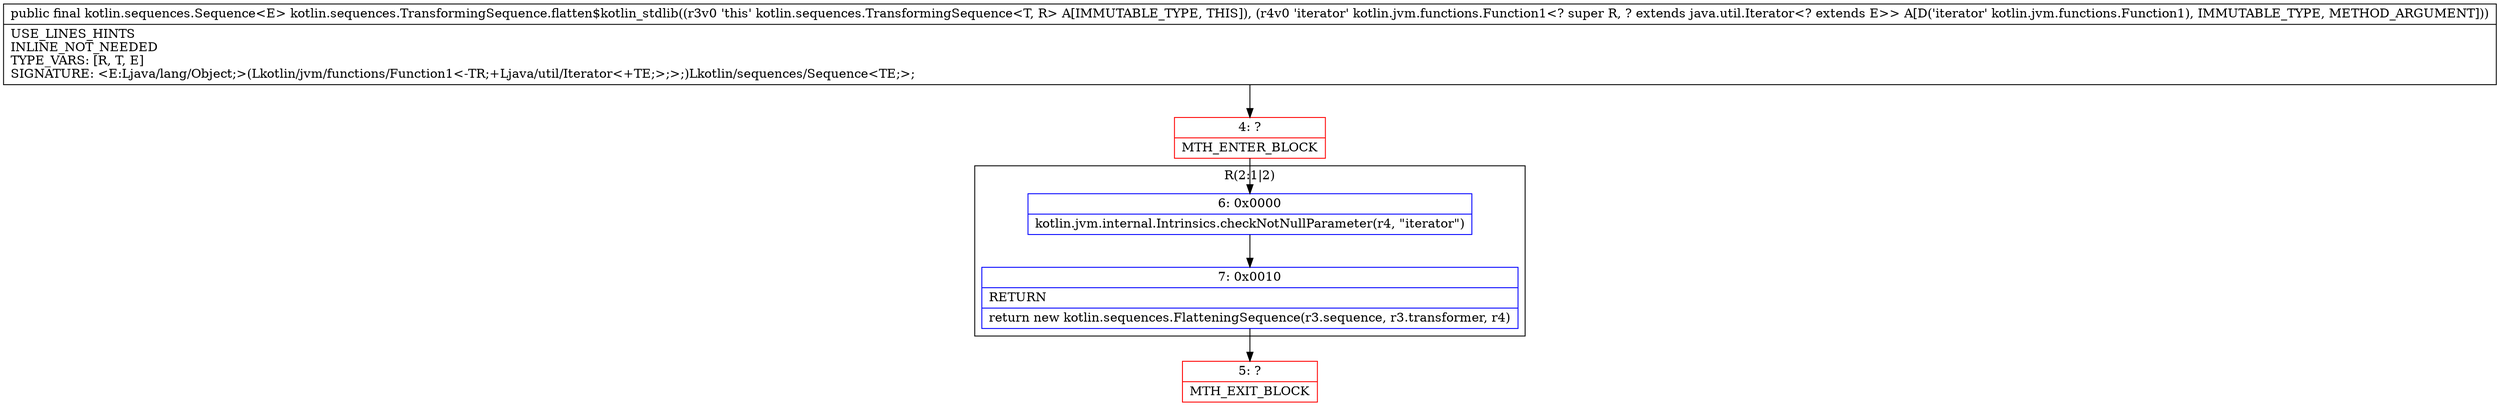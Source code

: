 digraph "CFG forkotlin.sequences.TransformingSequence.flatten$kotlin_stdlib(Lkotlin\/jvm\/functions\/Function1;)Lkotlin\/sequences\/Sequence;" {
subgraph cluster_Region_1187209843 {
label = "R(2:1|2)";
node [shape=record,color=blue];
Node_6 [shape=record,label="{6\:\ 0x0000|kotlin.jvm.internal.Intrinsics.checkNotNullParameter(r4, \"iterator\")\l}"];
Node_7 [shape=record,label="{7\:\ 0x0010|RETURN\l|return new kotlin.sequences.FlatteningSequence(r3.sequence, r3.transformer, r4)\l}"];
}
Node_4 [shape=record,color=red,label="{4\:\ ?|MTH_ENTER_BLOCK\l}"];
Node_5 [shape=record,color=red,label="{5\:\ ?|MTH_EXIT_BLOCK\l}"];
MethodNode[shape=record,label="{public final kotlin.sequences.Sequence\<E\> kotlin.sequences.TransformingSequence.flatten$kotlin_stdlib((r3v0 'this' kotlin.sequences.TransformingSequence\<T, R\> A[IMMUTABLE_TYPE, THIS]), (r4v0 'iterator' kotlin.jvm.functions.Function1\<? super R, ? extends java.util.Iterator\<? extends E\>\> A[D('iterator' kotlin.jvm.functions.Function1), IMMUTABLE_TYPE, METHOD_ARGUMENT]))  | USE_LINES_HINTS\lINLINE_NOT_NEEDED\lTYPE_VARS: [R, T, E]\lSIGNATURE: \<E:Ljava\/lang\/Object;\>(Lkotlin\/jvm\/functions\/Function1\<\-TR;+Ljava\/util\/Iterator\<+TE;\>;\>;)Lkotlin\/sequences\/Sequence\<TE;\>;\l}"];
MethodNode -> Node_4;Node_6 -> Node_7;
Node_7 -> Node_5;
Node_4 -> Node_6;
}


